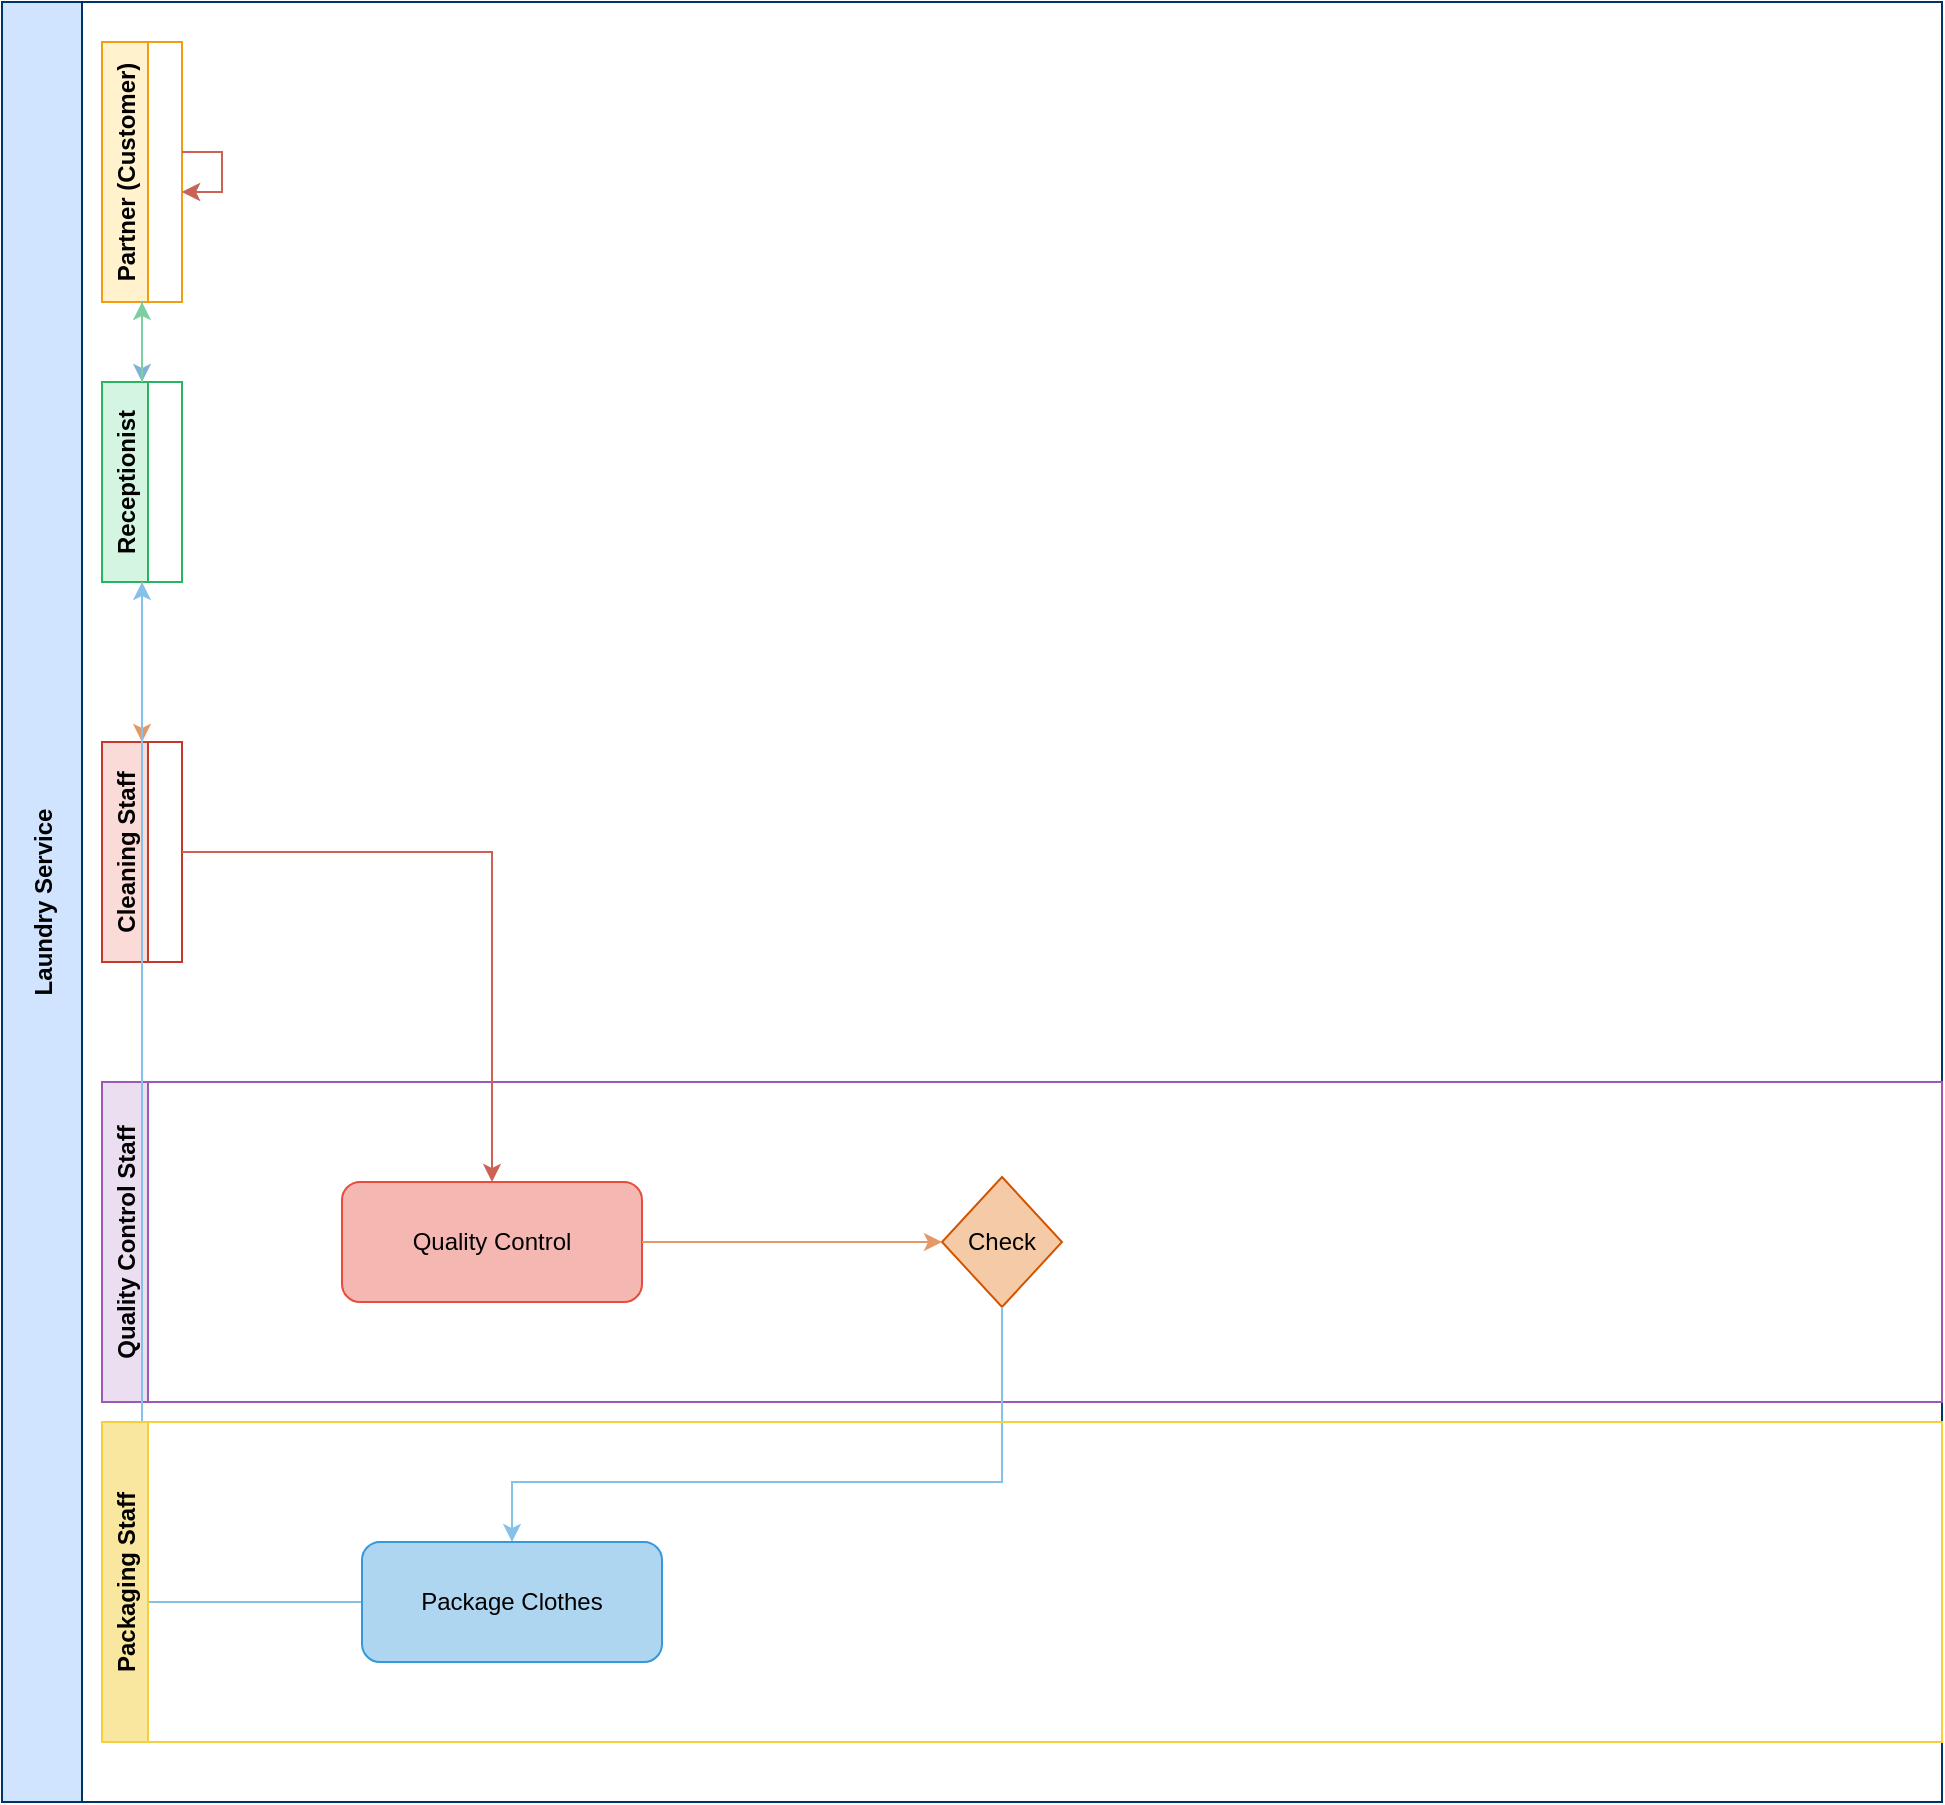 <mxfile version="24.8.3">
  <diagram name="Clothes Cleaning Process BPMN" id="9UBmaCPWodyOCk02TVJe">
    <mxGraphModel dx="1389" dy="756" grid="1" gridSize="10" guides="1" tooltips="1" connect="1" arrows="1" fold="1" page="1" pageScale="1" pageWidth="827" pageHeight="1169" math="0" shadow="0">
      <root>
        <mxCell id="0" />
        <mxCell id="1" parent="0" />
        <mxCell id="nifRxV96iPjjo8uE8WNZ-28" value="Laundry Service" style="swimlane;horizontal=0;fillColor=#D0E3FF;strokeColor=#036;startSize=40;" parent="1" vertex="1">
          <mxGeometry x="20" y="20" width="970" height="900" as="geometry" />
        </mxCell>
        <mxCell id="nifRxV96iPjjo8uE8WNZ-29" value="Partner (Customer)" style="swimlane;horizontal=0;fillColor=#FFF2CC;strokeColor=#F39C12;" parent="nifRxV96iPjjo8uE8WNZ-28" vertex="1" collapsed="1">
          <mxGeometry x="50" y="20" width="40" height="130" as="geometry">
            <mxRectangle x="50" y="20" width="920" height="160" as="alternateBounds" />
          </mxGeometry>
        </mxCell>
        <mxCell id="nifRxV96iPjjo8uE8WNZ-30" value="Start" style="ellipse;shape=startEvent;fillColor=#82E0AA;strokeColor=#27AE60;whiteSpace=wrap;" parent="nifRxV96iPjjo8uE8WNZ-29" vertex="1">
          <mxGeometry x="40" y="60" width="40" height="40" as="geometry" />
        </mxCell>
        <mxCell id="nifRxV96iPjjo8uE8WNZ-31" value="Drop off Clothes" style="rounded=1;whiteSpace=wrap;fillColor=#FCF3CF;strokeColor=#F7DC6F;" parent="nifRxV96iPjjo8uE8WNZ-29" vertex="1">
          <mxGeometry x="120" y="50" width="150" height="60" as="geometry" />
        </mxCell>
        <mxCell id="nifRxV96iPjjo8uE8WNZ-32" value="Pick up Clothes" style="rounded=1;whiteSpace=wrap;fillColor=#FCF3CF;strokeColor=#F7DC6F;" parent="nifRxV96iPjjo8uE8WNZ-29" vertex="1">
          <mxGeometry x="590" y="40" width="150" height="60" as="geometry" />
        </mxCell>
        <mxCell id="nifRxV96iPjjo8uE8WNZ-33" value="End" style="ellipse;shape=endEvent;fillColor=#F1948A;strokeColor=#C0392B;whiteSpace=wrap;" parent="nifRxV96iPjjo8uE8WNZ-29" vertex="1">
          <mxGeometry x="810" y="50" width="40" height="40" as="geometry" />
        </mxCell>
        <mxCell id="nifRxV96iPjjo8uE8WNZ-34" value="Receptionist" style="swimlane;horizontal=0;fillColor=#D5F5E3;strokeColor=#28B463;" parent="nifRxV96iPjjo8uE8WNZ-28" vertex="1" collapsed="1">
          <mxGeometry x="50" y="190" width="40" height="100" as="geometry">
            <mxRectangle x="50" y="190" width="920" height="160" as="alternateBounds" />
          </mxGeometry>
        </mxCell>
        <mxCell id="nifRxV96iPjjo8uE8WNZ-36" value="Tag Clothes" style="rounded=1;whiteSpace=wrap;fillColor=#D6EAF8;strokeColor=#5DADE2;" parent="nifRxV96iPjjo8uE8WNZ-34" vertex="1">
          <mxGeometry x="360" y="80" width="150" height="60" as="geometry" />
        </mxCell>
        <mxCell id="nifRxV96iPjjo8uE8WNZ-37" value="Close Ticket" style="rounded=1;whiteSpace=wrap;fillColor=#D6EAF8;strokeColor=#5DADE2;" parent="nifRxV96iPjjo8uE8WNZ-34" vertex="1">
          <mxGeometry x="590" y="80" width="150" height="60" as="geometry" />
        </mxCell>
        <mxCell id="nifRxV96iPjjo8uE8WNZ-35" value="Create Ticket" style="rounded=1;whiteSpace=wrap;fillColor=#D6EAF8;strokeColor=#5DADE2;" parent="nifRxV96iPjjo8uE8WNZ-34" vertex="1">
          <mxGeometry x="120" y="20" width="150" height="60" as="geometry" />
        </mxCell>
        <mxCell id="nifRxV96iPjjo8uE8WNZ-47" style="edgeStyle=orthogonalEdgeStyle;rounded=0;strokeColor=#7FB3D5;entryX=0.5;entryY=0;entryDx=0;entryDy=0;" parent="nifRxV96iPjjo8uE8WNZ-34" source="nifRxV96iPjjo8uE8WNZ-35" target="nifRxV96iPjjo8uE8WNZ-36" edge="1">
          <mxGeometry relative="1" as="geometry" />
        </mxCell>
        <mxCell id="nifRxV96iPjjo8uE8WNZ-38" value="Cleaning Staff" style="swimlane;horizontal=0;fillColor=#FADBD8;strokeColor=#C0392B;" parent="nifRxV96iPjjo8uE8WNZ-28" vertex="1" collapsed="1">
          <mxGeometry x="50" y="370" width="40" height="110" as="geometry">
            <mxRectangle x="50" y="370" width="920" height="160" as="alternateBounds" />
          </mxGeometry>
        </mxCell>
        <mxCell id="nifRxV96iPjjo8uE8WNZ-39" value="Clean Clothes" style="rounded=1;whiteSpace=wrap;fillColor=#FAD7A0;strokeColor=#F39C12;" parent="nifRxV96iPjjo8uE8WNZ-38" vertex="1">
          <mxGeometry x="120" y="40" width="150" height="60" as="geometry" />
        </mxCell>
        <mxCell id="nifRxV96iPjjo8uE8WNZ-40" value="Quality Control Staff" style="swimlane;horizontal=0;fillColor=#EBDEF0;strokeColor=#9B59B6;" parent="nifRxV96iPjjo8uE8WNZ-28" vertex="1">
          <mxGeometry x="50" y="540" width="920" height="160" as="geometry">
            <mxRectangle x="50" y="540" width="40" height="140" as="alternateBounds" />
          </mxGeometry>
        </mxCell>
        <mxCell id="nifRxV96iPjjo8uE8WNZ-42" value="Check" style="rhombus;whiteSpace=wrap;fillColor=#F5CBA7;strokeColor=#D35400;" parent="nifRxV96iPjjo8uE8WNZ-40" vertex="1">
          <mxGeometry x="420" y="47.5" width="60" height="65" as="geometry" />
        </mxCell>
        <mxCell id="nifRxV96iPjjo8uE8WNZ-41" value="Quality Control" style="rounded=1;whiteSpace=wrap;fillColor=#F5B7B1;strokeColor=#E74C3C;" parent="nifRxV96iPjjo8uE8WNZ-40" vertex="1">
          <mxGeometry x="120" y="50" width="150" height="60" as="geometry" />
        </mxCell>
        <mxCell id="nifRxV96iPjjo8uE8WNZ-50" style="edgeStyle=orthogonalEdgeStyle;rounded=0;strokeColor=#E59866;entryX=0;entryY=0.5;entryDx=0;entryDy=0;" parent="nifRxV96iPjjo8uE8WNZ-40" source="nifRxV96iPjjo8uE8WNZ-41" target="nifRxV96iPjjo8uE8WNZ-42" edge="1">
          <mxGeometry relative="1" as="geometry" />
        </mxCell>
        <mxCell id="nifRxV96iPjjo8uE8WNZ-46" style="edgeStyle=orthogonalEdgeStyle;rounded=0;strokeColor=#7FB3D5;" parent="nifRxV96iPjjo8uE8WNZ-28" source="nifRxV96iPjjo8uE8WNZ-31" target="nifRxV96iPjjo8uE8WNZ-35" edge="1">
          <mxGeometry relative="1" as="geometry" />
        </mxCell>
        <mxCell id="nifRxV96iPjjo8uE8WNZ-48" style="edgeStyle=orthogonalEdgeStyle;rounded=0;strokeColor=#E59866;" parent="nifRxV96iPjjo8uE8WNZ-28" source="nifRxV96iPjjo8uE8WNZ-36" target="nifRxV96iPjjo8uE8WNZ-39" edge="1">
          <mxGeometry relative="1" as="geometry" />
        </mxCell>
        <mxCell id="nifRxV96iPjjo8uE8WNZ-49" style="edgeStyle=orthogonalEdgeStyle;rounded=0;strokeColor=#CD6155;" parent="nifRxV96iPjjo8uE8WNZ-28" source="nifRxV96iPjjo8uE8WNZ-39" target="nifRxV96iPjjo8uE8WNZ-41" edge="1">
          <mxGeometry relative="1" as="geometry" />
        </mxCell>
        <mxCell id="nifRxV96iPjjo8uE8WNZ-45" style="edgeStyle=orthogonalEdgeStyle;rounded=0;strokeColor=#7DCEA0;" parent="1" source="nifRxV96iPjjo8uE8WNZ-30" target="nifRxV96iPjjo8uE8WNZ-31" edge="1">
          <mxGeometry relative="1" as="geometry" />
        </mxCell>
        <mxCell id="nifRxV96iPjjo8uE8WNZ-52" style="edgeStyle=orthogonalEdgeStyle;rounded=0;strokeColor=#85C1E9;" parent="1" source="nifRxV96iPjjo8uE8WNZ-44" target="nifRxV96iPjjo8uE8WNZ-37" edge="1">
          <mxGeometry relative="1" as="geometry" />
        </mxCell>
        <mxCell id="nifRxV96iPjjo8uE8WNZ-53" style="edgeStyle=orthogonalEdgeStyle;rounded=0;strokeColor=#7DCEA0;" parent="1" source="nifRxV96iPjjo8uE8WNZ-37" target="nifRxV96iPjjo8uE8WNZ-32" edge="1">
          <mxGeometry relative="1" as="geometry" />
        </mxCell>
        <mxCell id="nifRxV96iPjjo8uE8WNZ-54" style="edgeStyle=orthogonalEdgeStyle;rounded=0;strokeColor=#CD6155;" parent="1" source="nifRxV96iPjjo8uE8WNZ-32" target="nifRxV96iPjjo8uE8WNZ-33" edge="1">
          <mxGeometry relative="1" as="geometry" />
        </mxCell>
        <mxCell id="nifRxV96iPjjo8uE8WNZ-51" style="edgeStyle=orthogonalEdgeStyle;rounded=0;strokeColor=#85C1E9;exitX=0.5;exitY=1;exitDx=0;exitDy=0;" parent="1" source="nifRxV96iPjjo8uE8WNZ-42" target="nifRxV96iPjjo8uE8WNZ-44" edge="1">
          <mxGeometry relative="1" as="geometry">
            <Array as="points">
              <mxPoint x="520" y="760" />
              <mxPoint x="275" y="760" />
            </Array>
          </mxGeometry>
        </mxCell>
        <mxCell id="nifRxV96iPjjo8uE8WNZ-43" value="Packaging Staff" style="swimlane;horizontal=0;fillColor=#F9E79F;strokeColor=#F4D03F;" parent="1" vertex="1">
          <mxGeometry x="70" y="730" width="920" height="160" as="geometry">
            <mxRectangle x="70" y="730" width="40" height="110" as="alternateBounds" />
          </mxGeometry>
        </mxCell>
        <mxCell id="nifRxV96iPjjo8uE8WNZ-44" value="Package Clothes" style="rounded=1;whiteSpace=wrap;fillColor=#AED6F1;strokeColor=#3498DB;" parent="nifRxV96iPjjo8uE8WNZ-43" vertex="1">
          <mxGeometry x="130" y="60" width="150" height="60" as="geometry" />
        </mxCell>
      </root>
    </mxGraphModel>
  </diagram>
</mxfile>
